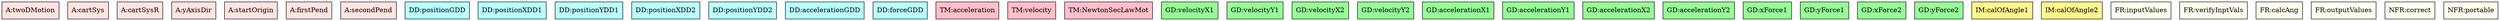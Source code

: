 digraph avsall {


	twoDMotion	[shape=box, color=black, style=filled, fillcolor=mistyrose, label="A:twoDMotion"];
	cartSys	[shape=box, color=black, style=filled, fillcolor=mistyrose, label="A:cartSys"];
	cartSysR	[shape=box, color=black, style=filled, fillcolor=mistyrose, label="A:cartSysR"];
	yAxisDir	[shape=box, color=black, style=filled, fillcolor=mistyrose, label="A:yAxisDir"];
	startOrigin	[shape=box, color=black, style=filled, fillcolor=mistyrose, label="A:startOrigin"];
	firstPend	[shape=box, color=black, style=filled, fillcolor=mistyrose, label="A:firstPend"];
	secondPend	[shape=box, color=black, style=filled, fillcolor=mistyrose, label="A:secondPend"];

	subgraph A {
	rank="same"
	{twoDMotion, cartSys, cartSysR, yAxisDir, startOrigin, firstPend, secondPend}
	}

	velocity	[shape=box, color=black, style=filled, fillcolor=paleturquoise1, label="DD:positionGDD"];
	p_x1	[shape=box, color=black, style=filled, fillcolor=paleturquoise1, label="DD:positionXDD1"];
	p_y1	[shape=box, color=black, style=filled, fillcolor=paleturquoise1, label="DD:positionYDD1"];
	p_x2	[shape=box, color=black, style=filled, fillcolor=paleturquoise1, label="DD:positionXDD2"];
	p_y2	[shape=box, color=black, style=filled, fillcolor=paleturquoise1, label="DD:positionYDD2"];
	acceleration	[shape=box, color=black, style=filled, fillcolor=paleturquoise1, label="DD:accelerationGDD"];
	force	[shape=box, color=black, style=filled, fillcolor=paleturquoise1, label="DD:forceGDD"];

	subgraph DD {
	rank="same"
	{velocity, p_x1, p_y1, p_x2, p_y2, acceleration, force}
	}

	accelerationTM	[shape=box, color=black, style=filled, fillcolor=pink, label="TM:acceleration"];
	velocityTM	[shape=box, color=black, style=filled, fillcolor=pink, label="TM:velocity"];
	newtonSL	[shape=box, color=black, style=filled, fillcolor=pink, label="TM:NewtonSecLawMot"];

	subgraph TM {
	rank="same"
	{accelerationTM, velocityTM, newtonSL}
	}

	v_x1	[shape=box, color=black, style=filled, fillcolor=palegreen, label="GD:velocityX1"];
	v_y1	[shape=box, color=black, style=filled, fillcolor=palegreen, label="GD:velocityY1"];
	v_x2	[shape=box, color=black, style=filled, fillcolor=palegreen, label="GD:velocityX2"];
	v_y2	[shape=box, color=black, style=filled, fillcolor=palegreen, label="GD:velocityY2"];
	a_x1	[shape=box, color=black, style=filled, fillcolor=palegreen, label="GD:accelerationX1"];
	a_y1	[shape=box, color=black, style=filled, fillcolor=palegreen, label="GD:accelerationY1"];
	a_x2	[shape=box, color=black, style=filled, fillcolor=palegreen, label="GD:accelerationX2"];
	a_y2	[shape=box, color=black, style=filled, fillcolor=palegreen, label="GD:accelerationY2"];
	xForce1	[shape=box, color=black, style=filled, fillcolor=palegreen, label="GD:xForce1"];
	yForce1	[shape=box, color=black, style=filled, fillcolor=palegreen, label="GD:yForce1"];
	xForce2	[shape=box, color=black, style=filled, fillcolor=palegreen, label="GD:xForce2"];
	yForce2	[shape=box, color=black, style=filled, fillcolor=palegreen, label="GD:yForce2"];

	subgraph GD {
	rank="same"
	{v_x1, v_y1, v_x2, v_y2, a_x1, a_y1, a_x2, a_y2, xForce1, yForce1, xForce2, yForce2}
	}

	angleIM1	[shape=box, color=black, style=filled, fillcolor=khaki1, label="IM:calOfAngle1"];
	angleIM2	[shape=box, color=black, style=filled, fillcolor=khaki1, label="IM:calOfAngle2"];

	subgraph IM {
	rank="same"
	{angleIM1, angleIM2}
	}

	inputValues	[shape=box, color=black, style=filled, fillcolor=ivory, label="FR:inputValues"];
	verifyInptVals	[shape=box, color=black, style=filled, fillcolor=ivory, label="FR:verifyInptVals"];
	calcAng	[shape=box, color=black, style=filled, fillcolor=ivory, label="FR:calcAng"];
	outputValues	[shape=box, color=black, style=filled, fillcolor=ivory, label="FR:outputValues"];
	correct	[shape=box, color=black, style=filled, fillcolor=ivory, label="NFR:correct"];
	portable	[shape=box, color=black, style=filled, fillcolor=ivory, label="NFR:portable"];

	subgraph FR {
	rank="same"
	{inputValues, verifyInptVals, calcAng, outputValues, correct, portable}
	}

}
